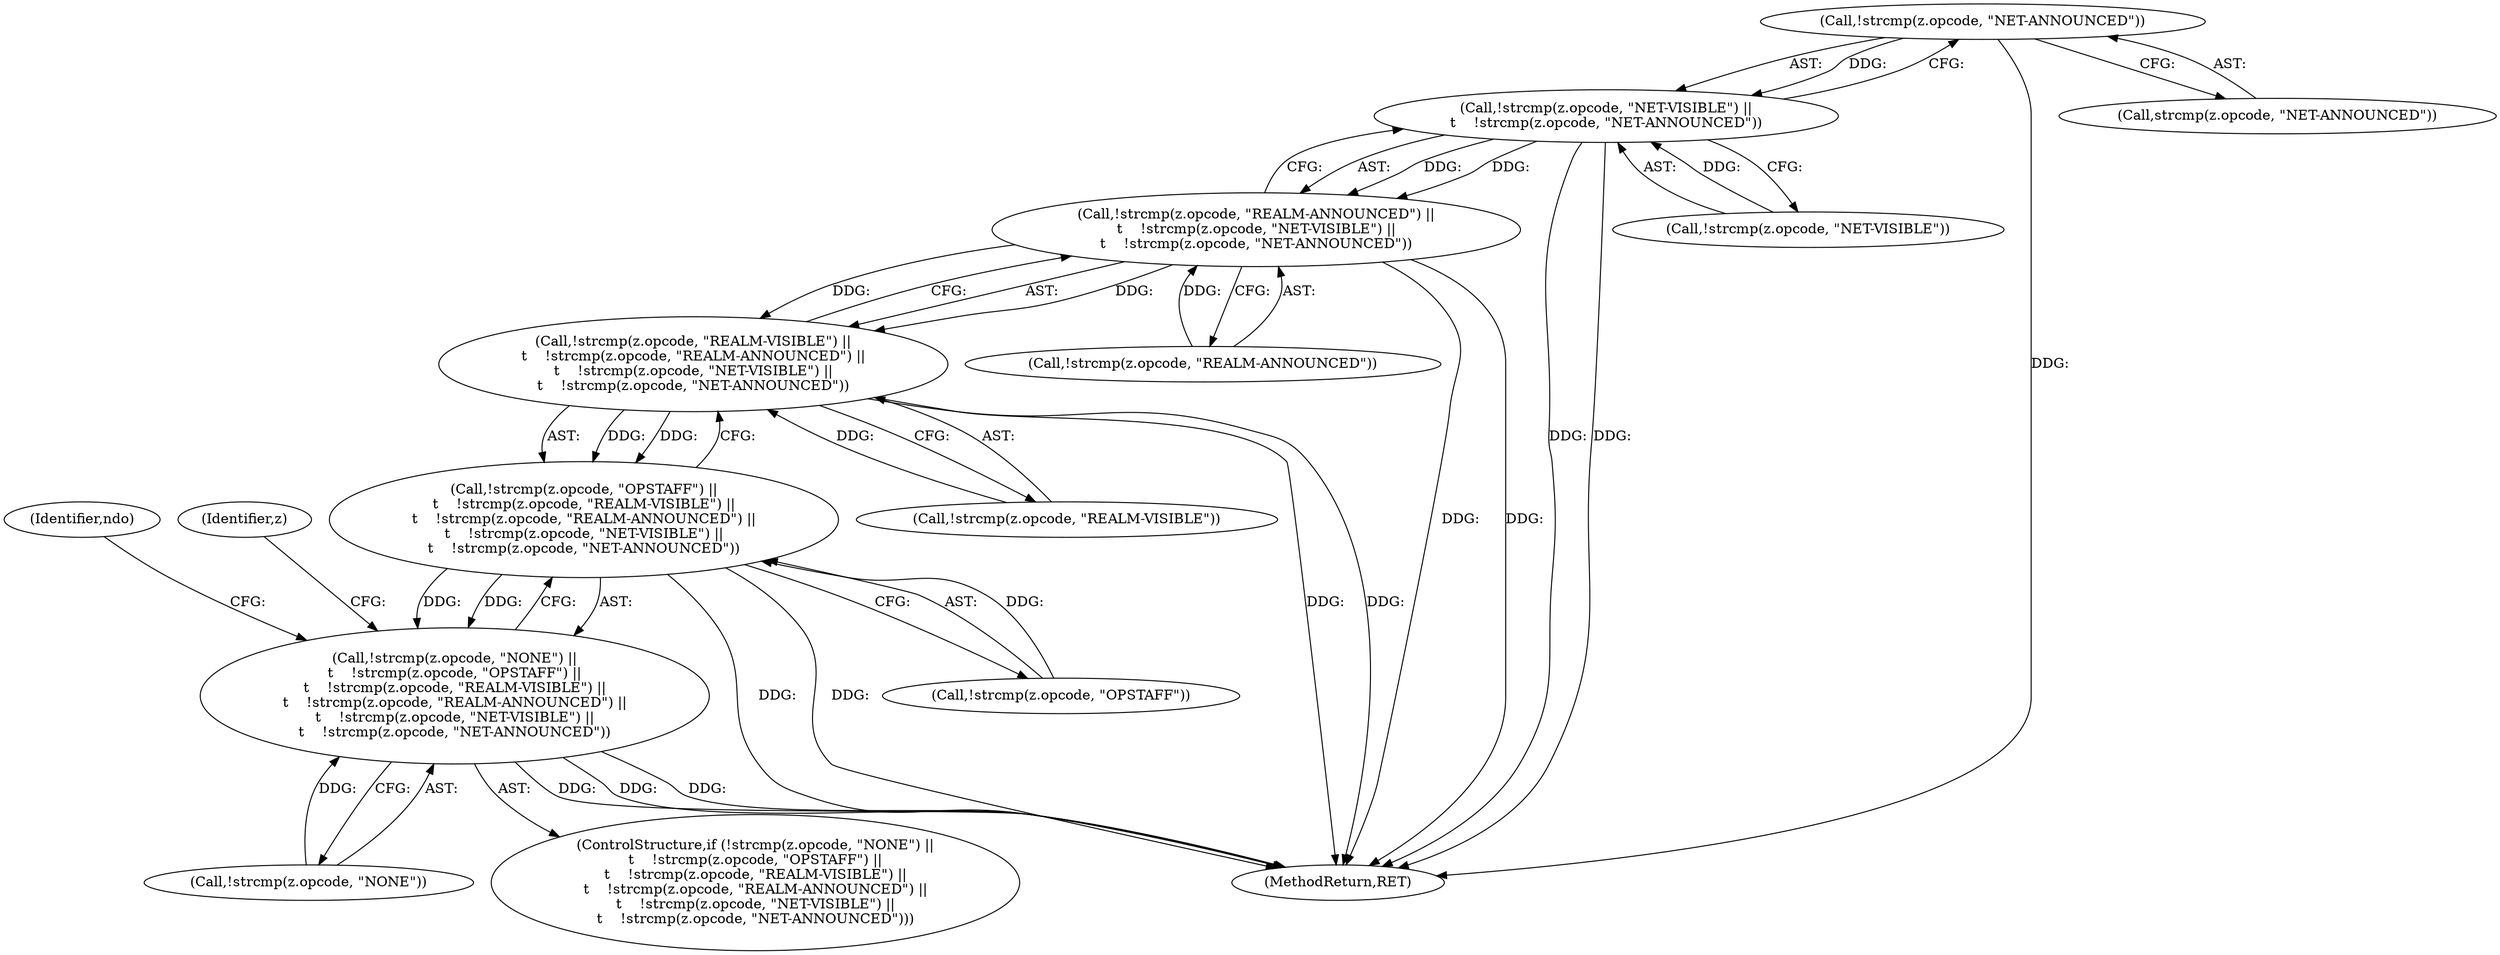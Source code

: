 digraph "0_tcpdump_d17507ffa3e9742199b02a66aa940e79ababfa30_0@API" {
"1000707" [label="(Call,!strcmp(z.opcode, \"NET-ANNOUNCED\"))"];
"1000700" [label="(Call,!strcmp(z.opcode, \"NET-VISIBLE\") ||\n\t    !strcmp(z.opcode, \"NET-ANNOUNCED\"))"];
"1000693" [label="(Call,!strcmp(z.opcode, \"REALM-ANNOUNCED\") ||\n\t    !strcmp(z.opcode, \"NET-VISIBLE\") ||\n\t    !strcmp(z.opcode, \"NET-ANNOUNCED\"))"];
"1000686" [label="(Call,!strcmp(z.opcode, \"REALM-VISIBLE\") ||\n\t    !strcmp(z.opcode, \"REALM-ANNOUNCED\") ||\n\t    !strcmp(z.opcode, \"NET-VISIBLE\") ||\n\t    !strcmp(z.opcode, \"NET-ANNOUNCED\"))"];
"1000679" [label="(Call,!strcmp(z.opcode, \"OPSTAFF\") ||\n\t    !strcmp(z.opcode, \"REALM-VISIBLE\") ||\n\t    !strcmp(z.opcode, \"REALM-ANNOUNCED\") ||\n\t    !strcmp(z.opcode, \"NET-VISIBLE\") ||\n\t    !strcmp(z.opcode, \"NET-ANNOUNCED\"))"];
"1000672" [label="(Call,!strcmp(z.opcode, \"NONE\") ||\n\t    !strcmp(z.opcode, \"OPSTAFF\") ||\n\t    !strcmp(z.opcode, \"REALM-VISIBLE\") ||\n\t    !strcmp(z.opcode, \"REALM-ANNOUNCED\") ||\n\t    !strcmp(z.opcode, \"NET-VISIBLE\") ||\n\t    !strcmp(z.opcode, \"NET-ANNOUNCED\"))"];
"1000694" [label="(Call,!strcmp(z.opcode, \"REALM-ANNOUNCED\"))"];
"1000748" [label="(MethodReturn,RET)"];
"1000693" [label="(Call,!strcmp(z.opcode, \"REALM-ANNOUNCED\") ||\n\t    !strcmp(z.opcode, \"NET-VISIBLE\") ||\n\t    !strcmp(z.opcode, \"NET-ANNOUNCED\"))"];
"1000687" [label="(Call,!strcmp(z.opcode, \"REALM-VISIBLE\"))"];
"1000716" [label="(Identifier,ndo)"];
"1000728" [label="(Identifier,z)"];
"1000671" [label="(ControlStructure,if (!strcmp(z.opcode, \"NONE\") ||\n\t    !strcmp(z.opcode, \"OPSTAFF\") ||\n\t    !strcmp(z.opcode, \"REALM-VISIBLE\") ||\n\t    !strcmp(z.opcode, \"REALM-ANNOUNCED\") ||\n\t    !strcmp(z.opcode, \"NET-VISIBLE\") ||\n\t    !strcmp(z.opcode, \"NET-ANNOUNCED\")))"];
"1000700" [label="(Call,!strcmp(z.opcode, \"NET-VISIBLE\") ||\n\t    !strcmp(z.opcode, \"NET-ANNOUNCED\"))"];
"1000708" [label="(Call,strcmp(z.opcode, \"NET-ANNOUNCED\"))"];
"1000686" [label="(Call,!strcmp(z.opcode, \"REALM-VISIBLE\") ||\n\t    !strcmp(z.opcode, \"REALM-ANNOUNCED\") ||\n\t    !strcmp(z.opcode, \"NET-VISIBLE\") ||\n\t    !strcmp(z.opcode, \"NET-ANNOUNCED\"))"];
"1000679" [label="(Call,!strcmp(z.opcode, \"OPSTAFF\") ||\n\t    !strcmp(z.opcode, \"REALM-VISIBLE\") ||\n\t    !strcmp(z.opcode, \"REALM-ANNOUNCED\") ||\n\t    !strcmp(z.opcode, \"NET-VISIBLE\") ||\n\t    !strcmp(z.opcode, \"NET-ANNOUNCED\"))"];
"1000680" [label="(Call,!strcmp(z.opcode, \"OPSTAFF\"))"];
"1000673" [label="(Call,!strcmp(z.opcode, \"NONE\"))"];
"1000701" [label="(Call,!strcmp(z.opcode, \"NET-VISIBLE\"))"];
"1000707" [label="(Call,!strcmp(z.opcode, \"NET-ANNOUNCED\"))"];
"1000672" [label="(Call,!strcmp(z.opcode, \"NONE\") ||\n\t    !strcmp(z.opcode, \"OPSTAFF\") ||\n\t    !strcmp(z.opcode, \"REALM-VISIBLE\") ||\n\t    !strcmp(z.opcode, \"REALM-ANNOUNCED\") ||\n\t    !strcmp(z.opcode, \"NET-VISIBLE\") ||\n\t    !strcmp(z.opcode, \"NET-ANNOUNCED\"))"];
"1000707" -> "1000700"  [label="AST: "];
"1000707" -> "1000708"  [label="CFG: "];
"1000708" -> "1000707"  [label="AST: "];
"1000700" -> "1000707"  [label="CFG: "];
"1000707" -> "1000748"  [label="DDG: "];
"1000707" -> "1000700"  [label="DDG: "];
"1000700" -> "1000693"  [label="AST: "];
"1000700" -> "1000701"  [label="CFG: "];
"1000701" -> "1000700"  [label="AST: "];
"1000693" -> "1000700"  [label="CFG: "];
"1000700" -> "1000748"  [label="DDG: "];
"1000700" -> "1000748"  [label="DDG: "];
"1000700" -> "1000693"  [label="DDG: "];
"1000700" -> "1000693"  [label="DDG: "];
"1000701" -> "1000700"  [label="DDG: "];
"1000693" -> "1000686"  [label="AST: "];
"1000693" -> "1000694"  [label="CFG: "];
"1000694" -> "1000693"  [label="AST: "];
"1000686" -> "1000693"  [label="CFG: "];
"1000693" -> "1000748"  [label="DDG: "];
"1000693" -> "1000748"  [label="DDG: "];
"1000693" -> "1000686"  [label="DDG: "];
"1000693" -> "1000686"  [label="DDG: "];
"1000694" -> "1000693"  [label="DDG: "];
"1000686" -> "1000679"  [label="AST: "];
"1000686" -> "1000687"  [label="CFG: "];
"1000687" -> "1000686"  [label="AST: "];
"1000679" -> "1000686"  [label="CFG: "];
"1000686" -> "1000748"  [label="DDG: "];
"1000686" -> "1000748"  [label="DDG: "];
"1000686" -> "1000679"  [label="DDG: "];
"1000686" -> "1000679"  [label="DDG: "];
"1000687" -> "1000686"  [label="DDG: "];
"1000679" -> "1000672"  [label="AST: "];
"1000679" -> "1000680"  [label="CFG: "];
"1000680" -> "1000679"  [label="AST: "];
"1000672" -> "1000679"  [label="CFG: "];
"1000679" -> "1000748"  [label="DDG: "];
"1000679" -> "1000748"  [label="DDG: "];
"1000679" -> "1000672"  [label="DDG: "];
"1000679" -> "1000672"  [label="DDG: "];
"1000680" -> "1000679"  [label="DDG: "];
"1000672" -> "1000671"  [label="AST: "];
"1000672" -> "1000673"  [label="CFG: "];
"1000673" -> "1000672"  [label="AST: "];
"1000716" -> "1000672"  [label="CFG: "];
"1000728" -> "1000672"  [label="CFG: "];
"1000672" -> "1000748"  [label="DDG: "];
"1000672" -> "1000748"  [label="DDG: "];
"1000672" -> "1000748"  [label="DDG: "];
"1000673" -> "1000672"  [label="DDG: "];
}

